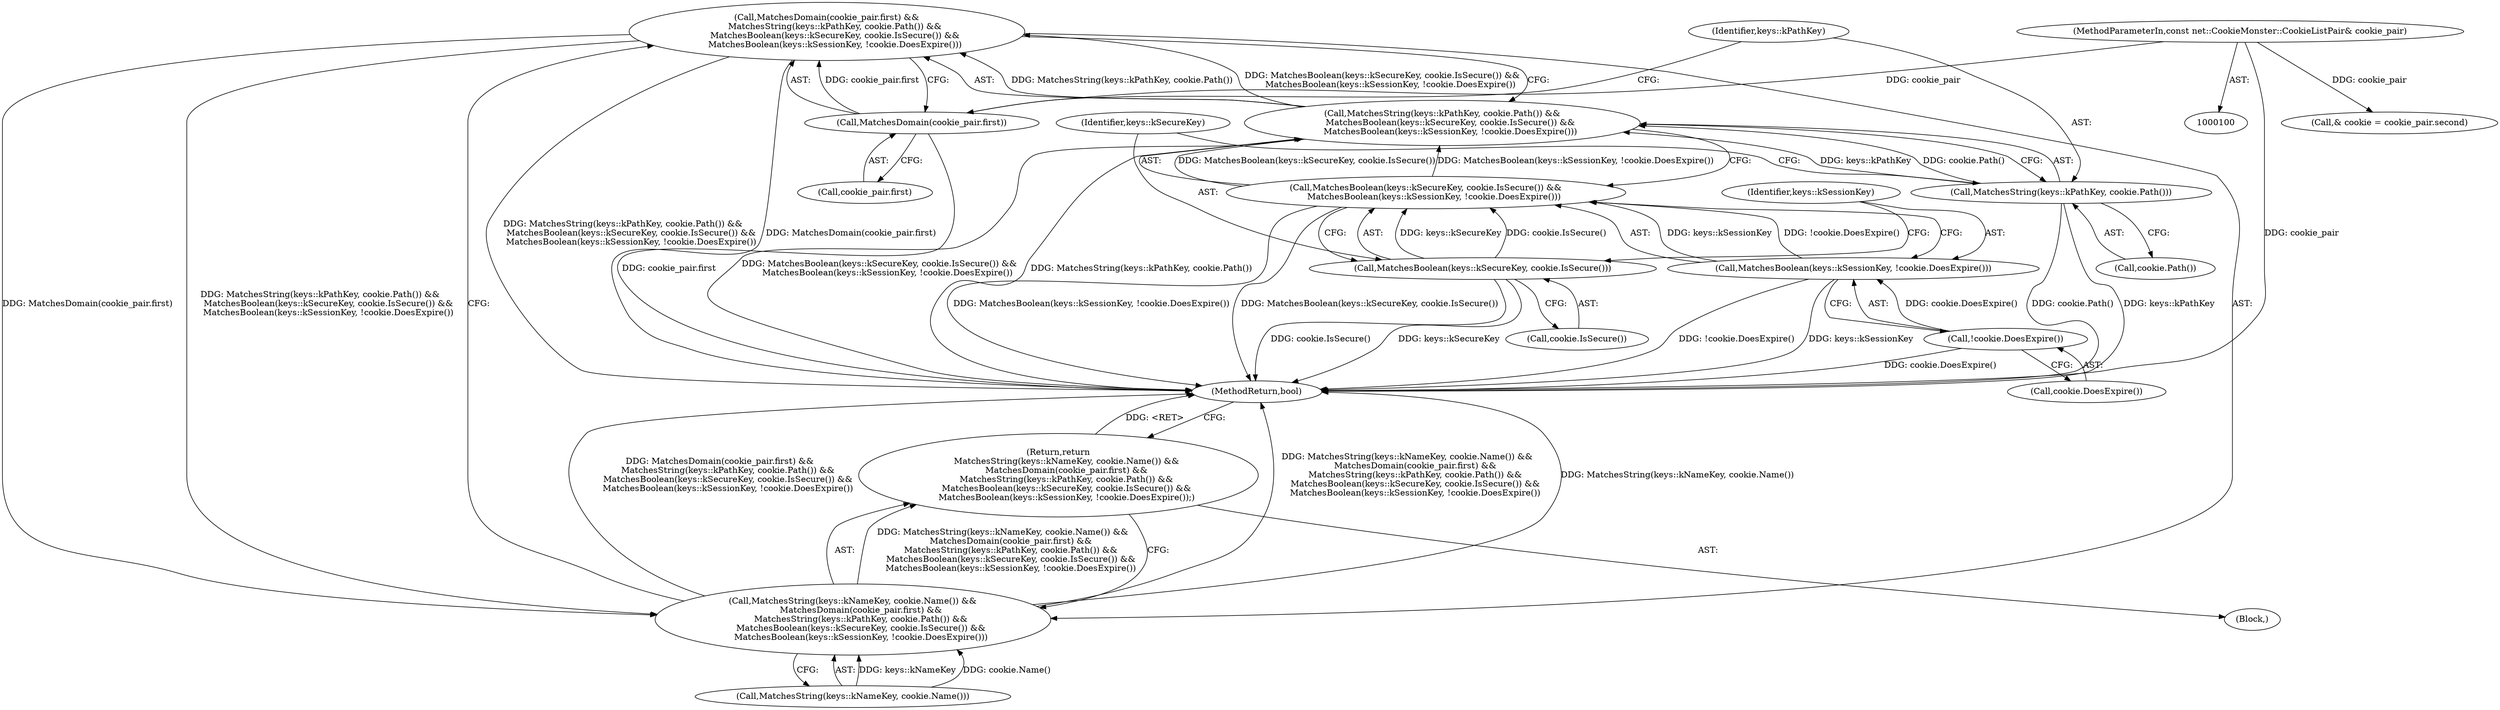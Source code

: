 digraph "0_Chrome_b7e899141194fa27d55a990e38ae8bdcc5183a90_8@API" {
"1000114" [label="(Call,MatchesDomain(cookie_pair.first) &&\n      MatchesString(keys::kPathKey, cookie.Path()) &&\n      MatchesBoolean(keys::kSecureKey, cookie.IsSecure()) &&\n      MatchesBoolean(keys::kSessionKey, !cookie.DoesExpire()))"];
"1000115" [label="(Call,MatchesDomain(cookie_pair.first))"];
"1000101" [label="(MethodParameterIn,const net::CookieMonster::CookieListPair& cookie_pair)"];
"1000119" [label="(Call,MatchesString(keys::kPathKey, cookie.Path()) &&\n      MatchesBoolean(keys::kSecureKey, cookie.IsSecure()) &&\n      MatchesBoolean(keys::kSessionKey, !cookie.DoesExpire()))"];
"1000120" [label="(Call,MatchesString(keys::kPathKey, cookie.Path()))"];
"1000123" [label="(Call,MatchesBoolean(keys::kSecureKey, cookie.IsSecure()) &&\n      MatchesBoolean(keys::kSessionKey, !cookie.DoesExpire()))"];
"1000124" [label="(Call,MatchesBoolean(keys::kSecureKey, cookie.IsSecure()))"];
"1000127" [label="(Call,MatchesBoolean(keys::kSessionKey, !cookie.DoesExpire()))"];
"1000129" [label="(Call,!cookie.DoesExpire())"];
"1000110" [label="(Call,MatchesString(keys::kNameKey, cookie.Name()) &&\n      MatchesDomain(cookie_pair.first) &&\n      MatchesString(keys::kPathKey, cookie.Path()) &&\n      MatchesBoolean(keys::kSecureKey, cookie.IsSecure()) &&\n      MatchesBoolean(keys::kSessionKey, !cookie.DoesExpire()))"];
"1000109" [label="(Return,return\n      MatchesString(keys::kNameKey, cookie.Name()) &&\n      MatchesDomain(cookie_pair.first) &&\n      MatchesString(keys::kPathKey, cookie.Path()) &&\n      MatchesBoolean(keys::kSecureKey, cookie.IsSecure()) &&\n      MatchesBoolean(keys::kSessionKey, !cookie.DoesExpire());)"];
"1000116" [label="(Call,cookie_pair.first)"];
"1000130" [label="(Call,cookie.DoesExpire())"];
"1000109" [label="(Return,return\n      MatchesString(keys::kNameKey, cookie.Name()) &&\n      MatchesDomain(cookie_pair.first) &&\n      MatchesString(keys::kPathKey, cookie.Path()) &&\n      MatchesBoolean(keys::kSecureKey, cookie.IsSecure()) &&\n      MatchesBoolean(keys::kSessionKey, !cookie.DoesExpire());)"];
"1000111" [label="(Call,MatchesString(keys::kNameKey, cookie.Name()))"];
"1000125" [label="(Identifier,keys::kSecureKey)"];
"1000102" [label="(Block,)"];
"1000101" [label="(MethodParameterIn,const net::CookieMonster::CookieListPair& cookie_pair)"];
"1000114" [label="(Call,MatchesDomain(cookie_pair.first) &&\n      MatchesString(keys::kPathKey, cookie.Path()) &&\n      MatchesBoolean(keys::kSecureKey, cookie.IsSecure()) &&\n      MatchesBoolean(keys::kSessionKey, !cookie.DoesExpire()))"];
"1000120" [label="(Call,MatchesString(keys::kPathKey, cookie.Path()))"];
"1000115" [label="(Call,MatchesDomain(cookie_pair.first))"];
"1000110" [label="(Call,MatchesString(keys::kNameKey, cookie.Name()) &&\n      MatchesDomain(cookie_pair.first) &&\n      MatchesString(keys::kPathKey, cookie.Path()) &&\n      MatchesBoolean(keys::kSecureKey, cookie.IsSecure()) &&\n      MatchesBoolean(keys::kSessionKey, !cookie.DoesExpire()))"];
"1000127" [label="(Call,MatchesBoolean(keys::kSessionKey, !cookie.DoesExpire()))"];
"1000119" [label="(Call,MatchesString(keys::kPathKey, cookie.Path()) &&\n      MatchesBoolean(keys::kSecureKey, cookie.IsSecure()) &&\n      MatchesBoolean(keys::kSessionKey, !cookie.DoesExpire()))"];
"1000124" [label="(Call,MatchesBoolean(keys::kSecureKey, cookie.IsSecure()))"];
"1000129" [label="(Call,!cookie.DoesExpire())"];
"1000123" [label="(Call,MatchesBoolean(keys::kSecureKey, cookie.IsSecure()) &&\n      MatchesBoolean(keys::kSessionKey, !cookie.DoesExpire()))"];
"1000131" [label="(MethodReturn,bool)"];
"1000128" [label="(Identifier,keys::kSessionKey)"];
"1000122" [label="(Call,cookie.Path())"];
"1000126" [label="(Call,cookie.IsSecure())"];
"1000104" [label="(Call,& cookie = cookie_pair.second)"];
"1000121" [label="(Identifier,keys::kPathKey)"];
"1000114" -> "1000110"  [label="AST: "];
"1000114" -> "1000115"  [label="CFG: "];
"1000114" -> "1000119"  [label="CFG: "];
"1000115" -> "1000114"  [label="AST: "];
"1000119" -> "1000114"  [label="AST: "];
"1000110" -> "1000114"  [label="CFG: "];
"1000114" -> "1000131"  [label="DDG: MatchesString(keys::kPathKey, cookie.Path()) &&\n      MatchesBoolean(keys::kSecureKey, cookie.IsSecure()) &&\n      MatchesBoolean(keys::kSessionKey, !cookie.DoesExpire())"];
"1000114" -> "1000131"  [label="DDG: MatchesDomain(cookie_pair.first)"];
"1000114" -> "1000110"  [label="DDG: MatchesDomain(cookie_pair.first)"];
"1000114" -> "1000110"  [label="DDG: MatchesString(keys::kPathKey, cookie.Path()) &&\n      MatchesBoolean(keys::kSecureKey, cookie.IsSecure()) &&\n      MatchesBoolean(keys::kSessionKey, !cookie.DoesExpire())"];
"1000115" -> "1000114"  [label="DDG: cookie_pair.first"];
"1000119" -> "1000114"  [label="DDG: MatchesString(keys::kPathKey, cookie.Path())"];
"1000119" -> "1000114"  [label="DDG: MatchesBoolean(keys::kSecureKey, cookie.IsSecure()) &&\n      MatchesBoolean(keys::kSessionKey, !cookie.DoesExpire())"];
"1000115" -> "1000116"  [label="CFG: "];
"1000116" -> "1000115"  [label="AST: "];
"1000121" -> "1000115"  [label="CFG: "];
"1000115" -> "1000131"  [label="DDG: cookie_pair.first"];
"1000101" -> "1000115"  [label="DDG: cookie_pair"];
"1000101" -> "1000100"  [label="AST: "];
"1000101" -> "1000131"  [label="DDG: cookie_pair"];
"1000101" -> "1000104"  [label="DDG: cookie_pair"];
"1000119" -> "1000120"  [label="CFG: "];
"1000119" -> "1000123"  [label="CFG: "];
"1000120" -> "1000119"  [label="AST: "];
"1000123" -> "1000119"  [label="AST: "];
"1000119" -> "1000131"  [label="DDG: MatchesBoolean(keys::kSecureKey, cookie.IsSecure()) &&\n      MatchesBoolean(keys::kSessionKey, !cookie.DoesExpire())"];
"1000119" -> "1000131"  [label="DDG: MatchesString(keys::kPathKey, cookie.Path())"];
"1000120" -> "1000119"  [label="DDG: keys::kPathKey"];
"1000120" -> "1000119"  [label="DDG: cookie.Path()"];
"1000123" -> "1000119"  [label="DDG: MatchesBoolean(keys::kSecureKey, cookie.IsSecure())"];
"1000123" -> "1000119"  [label="DDG: MatchesBoolean(keys::kSessionKey, !cookie.DoesExpire())"];
"1000120" -> "1000122"  [label="CFG: "];
"1000121" -> "1000120"  [label="AST: "];
"1000122" -> "1000120"  [label="AST: "];
"1000125" -> "1000120"  [label="CFG: "];
"1000120" -> "1000131"  [label="DDG: cookie.Path()"];
"1000120" -> "1000131"  [label="DDG: keys::kPathKey"];
"1000123" -> "1000124"  [label="CFG: "];
"1000123" -> "1000127"  [label="CFG: "];
"1000124" -> "1000123"  [label="AST: "];
"1000127" -> "1000123"  [label="AST: "];
"1000123" -> "1000131"  [label="DDG: MatchesBoolean(keys::kSessionKey, !cookie.DoesExpire())"];
"1000123" -> "1000131"  [label="DDG: MatchesBoolean(keys::kSecureKey, cookie.IsSecure())"];
"1000124" -> "1000123"  [label="DDG: keys::kSecureKey"];
"1000124" -> "1000123"  [label="DDG: cookie.IsSecure()"];
"1000127" -> "1000123"  [label="DDG: keys::kSessionKey"];
"1000127" -> "1000123"  [label="DDG: !cookie.DoesExpire()"];
"1000124" -> "1000126"  [label="CFG: "];
"1000125" -> "1000124"  [label="AST: "];
"1000126" -> "1000124"  [label="AST: "];
"1000128" -> "1000124"  [label="CFG: "];
"1000124" -> "1000131"  [label="DDG: keys::kSecureKey"];
"1000124" -> "1000131"  [label="DDG: cookie.IsSecure()"];
"1000127" -> "1000129"  [label="CFG: "];
"1000128" -> "1000127"  [label="AST: "];
"1000129" -> "1000127"  [label="AST: "];
"1000127" -> "1000131"  [label="DDG: !cookie.DoesExpire()"];
"1000127" -> "1000131"  [label="DDG: keys::kSessionKey"];
"1000129" -> "1000127"  [label="DDG: cookie.DoesExpire()"];
"1000129" -> "1000130"  [label="CFG: "];
"1000130" -> "1000129"  [label="AST: "];
"1000129" -> "1000131"  [label="DDG: cookie.DoesExpire()"];
"1000110" -> "1000109"  [label="AST: "];
"1000110" -> "1000111"  [label="CFG: "];
"1000111" -> "1000110"  [label="AST: "];
"1000109" -> "1000110"  [label="CFG: "];
"1000110" -> "1000131"  [label="DDG: MatchesDomain(cookie_pair.first) &&\n      MatchesString(keys::kPathKey, cookie.Path()) &&\n      MatchesBoolean(keys::kSecureKey, cookie.IsSecure()) &&\n      MatchesBoolean(keys::kSessionKey, !cookie.DoesExpire())"];
"1000110" -> "1000131"  [label="DDG: MatchesString(keys::kNameKey, cookie.Name()) &&\n      MatchesDomain(cookie_pair.first) &&\n      MatchesString(keys::kPathKey, cookie.Path()) &&\n      MatchesBoolean(keys::kSecureKey, cookie.IsSecure()) &&\n      MatchesBoolean(keys::kSessionKey, !cookie.DoesExpire())"];
"1000110" -> "1000131"  [label="DDG: MatchesString(keys::kNameKey, cookie.Name())"];
"1000110" -> "1000109"  [label="DDG: MatchesString(keys::kNameKey, cookie.Name()) &&\n      MatchesDomain(cookie_pair.first) &&\n      MatchesString(keys::kPathKey, cookie.Path()) &&\n      MatchesBoolean(keys::kSecureKey, cookie.IsSecure()) &&\n      MatchesBoolean(keys::kSessionKey, !cookie.DoesExpire())"];
"1000111" -> "1000110"  [label="DDG: keys::kNameKey"];
"1000111" -> "1000110"  [label="DDG: cookie.Name()"];
"1000109" -> "1000102"  [label="AST: "];
"1000131" -> "1000109"  [label="CFG: "];
"1000109" -> "1000131"  [label="DDG: <RET>"];
}
